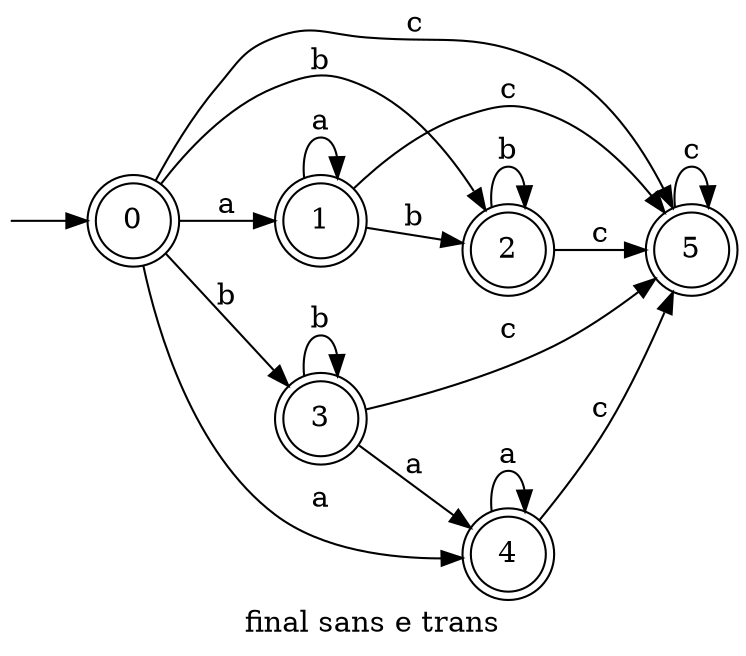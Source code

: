 digraph finite_state_machine {
  rankdir=LR;  
  size="8,5"  label="final sans e trans"  node [shape = doublecircle]; "0" "1" "3" "2" "4" "5";
  node [shape = circle];
  __I__ [label="", style=invis, width=0]
  __I__ -> "0"
  "0" -> "1" [label = a];
  "0" -> "4" [label = a];
  "0" -> "3" [label = b];
  "0" -> "2" [label = b];
  "0" -> "5" [label = c];
  "1" -> "1" [label = a];
  "1" -> "2" [label = b];
  "1" -> "5" [label = c];
  "3" -> "3" [label = b];
  "3" -> "4" [label = a];
  "3" -> "5" [label = c];
  "2" -> "2" [label = b];
  "2" -> "5" [label = c];
  "4" -> "4" [label = a];
  "4" -> "5" [label = c];
  "5" -> "5" [label = c];
}
